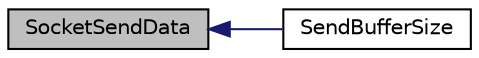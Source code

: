 digraph "SocketSendData"
{
  edge [fontname="Helvetica",fontsize="10",labelfontname="Helvetica",labelfontsize="10"];
  node [fontname="Helvetica",fontsize="10",shape=record];
  rankdir="LR";
  Node305 [label="SocketSendData",height=0.2,width=0.4,color="black", fillcolor="grey75", style="filled", fontcolor="black"];
  Node305 -> Node306 [dir="back",color="midnightblue",fontsize="10",style="solid",fontname="Helvetica"];
  Node306 [label="SendBufferSize",height=0.2,width=0.4,color="black", fillcolor="white", style="filled",URL="$net_8h.html#a13f289d6233bd32b78a38793f76bdccb"];
}
